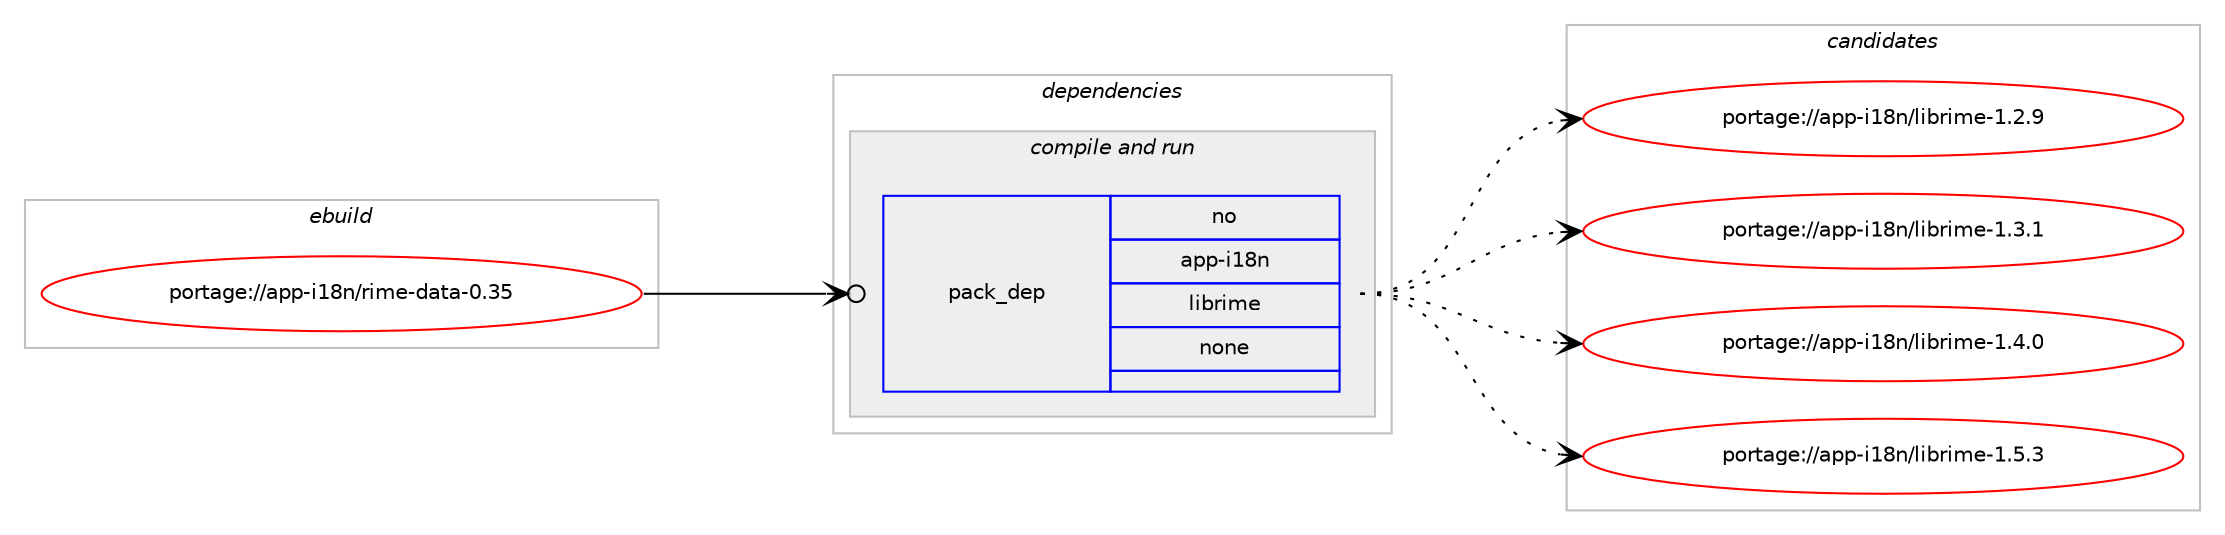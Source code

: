 digraph prolog {

# *************
# Graph options
# *************

newrank=true;
concentrate=true;
compound=true;
graph [rankdir=LR,fontname=Helvetica,fontsize=10,ranksep=1.5];#, ranksep=2.5, nodesep=0.2];
edge  [arrowhead=vee];
node  [fontname=Helvetica,fontsize=10];

# **********
# The ebuild
# **********

subgraph cluster_leftcol {
color=gray;
rank=same;
label=<<i>ebuild</i>>;
id [label="portage://app-i18n/rime-data-0.35", color=red, width=4, href="../app-i18n/rime-data-0.35.svg"];
}

# ****************
# The dependencies
# ****************

subgraph cluster_midcol {
color=gray;
label=<<i>dependencies</i>>;
subgraph cluster_compile {
fillcolor="#eeeeee";
style=filled;
label=<<i>compile</i>>;
}
subgraph cluster_compileandrun {
fillcolor="#eeeeee";
style=filled;
label=<<i>compile and run</i>>;
subgraph pack22777 {
dependency31193 [label=<<TABLE BORDER="0" CELLBORDER="1" CELLSPACING="0" CELLPADDING="4" WIDTH="220"><TR><TD ROWSPAN="6" CELLPADDING="30">pack_dep</TD></TR><TR><TD WIDTH="110">no</TD></TR><TR><TD>app-i18n</TD></TR><TR><TD>librime</TD></TR><TR><TD>none</TD></TR><TR><TD></TD></TR></TABLE>>, shape=none, color=blue];
}
id:e -> dependency31193:w [weight=20,style="solid",arrowhead="odotvee"];
}
subgraph cluster_run {
fillcolor="#eeeeee";
style=filled;
label=<<i>run</i>>;
}
}

# **************
# The candidates
# **************

subgraph cluster_choices {
rank=same;
color=gray;
label=<<i>candidates</i>>;

subgraph choice22777 {
color=black;
nodesep=1;
choiceportage971121124510549561104710810598114105109101454946504657 [label="portage://app-i18n/librime-1.2.9", color=red, width=4,href="../app-i18n/librime-1.2.9.svg"];
choiceportage971121124510549561104710810598114105109101454946514649 [label="portage://app-i18n/librime-1.3.1", color=red, width=4,href="../app-i18n/librime-1.3.1.svg"];
choiceportage971121124510549561104710810598114105109101454946524648 [label="portage://app-i18n/librime-1.4.0", color=red, width=4,href="../app-i18n/librime-1.4.0.svg"];
choiceportage971121124510549561104710810598114105109101454946534651 [label="portage://app-i18n/librime-1.5.3", color=red, width=4,href="../app-i18n/librime-1.5.3.svg"];
dependency31193:e -> choiceportage971121124510549561104710810598114105109101454946504657:w [style=dotted,weight="100"];
dependency31193:e -> choiceportage971121124510549561104710810598114105109101454946514649:w [style=dotted,weight="100"];
dependency31193:e -> choiceportage971121124510549561104710810598114105109101454946524648:w [style=dotted,weight="100"];
dependency31193:e -> choiceportage971121124510549561104710810598114105109101454946534651:w [style=dotted,weight="100"];
}
}

}
